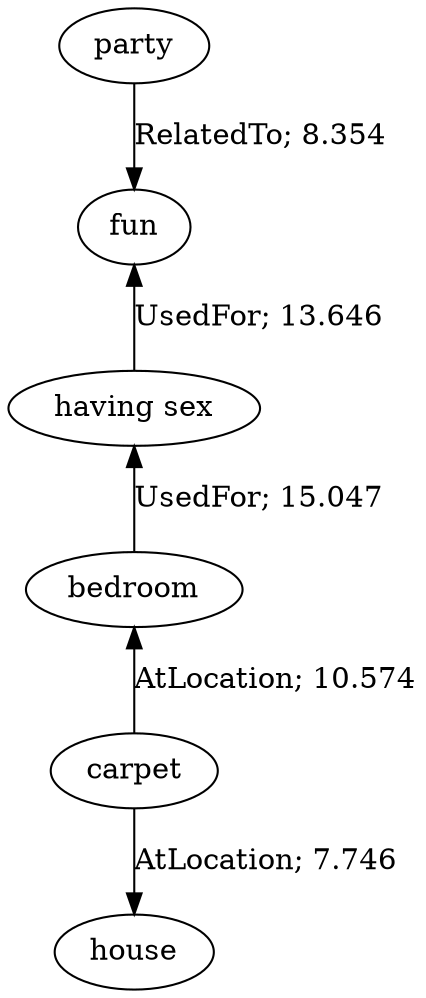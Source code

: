 // The path the concepts from "party" to "house".Path Length: 5; Weight Sum: 55.367192980471984; Average Weight: 11.073438596094396
digraph "4_a---party-house---PLen5_WSum55.367_WAvg11.073" {
	0 [label=party]
	1 [label=fun]
	2 [label="having sex"]
	3 [label=bedroom]
	4 [label=carpet]
	5 [label=house]
	0 -> 1 [label="RelatedTo; 8.354" dir=forward weight=8.354]
	1 -> 2 [label="UsedFor; 13.646" dir=back weight=13.646]
	2 -> 3 [label="UsedFor; 15.047" dir=back weight=15.047]
	3 -> 4 [label="AtLocation; 10.574" dir=back weight=10.574]
	4 -> 5 [label="AtLocation; 7.746" dir=forward weight=7.746]
}
